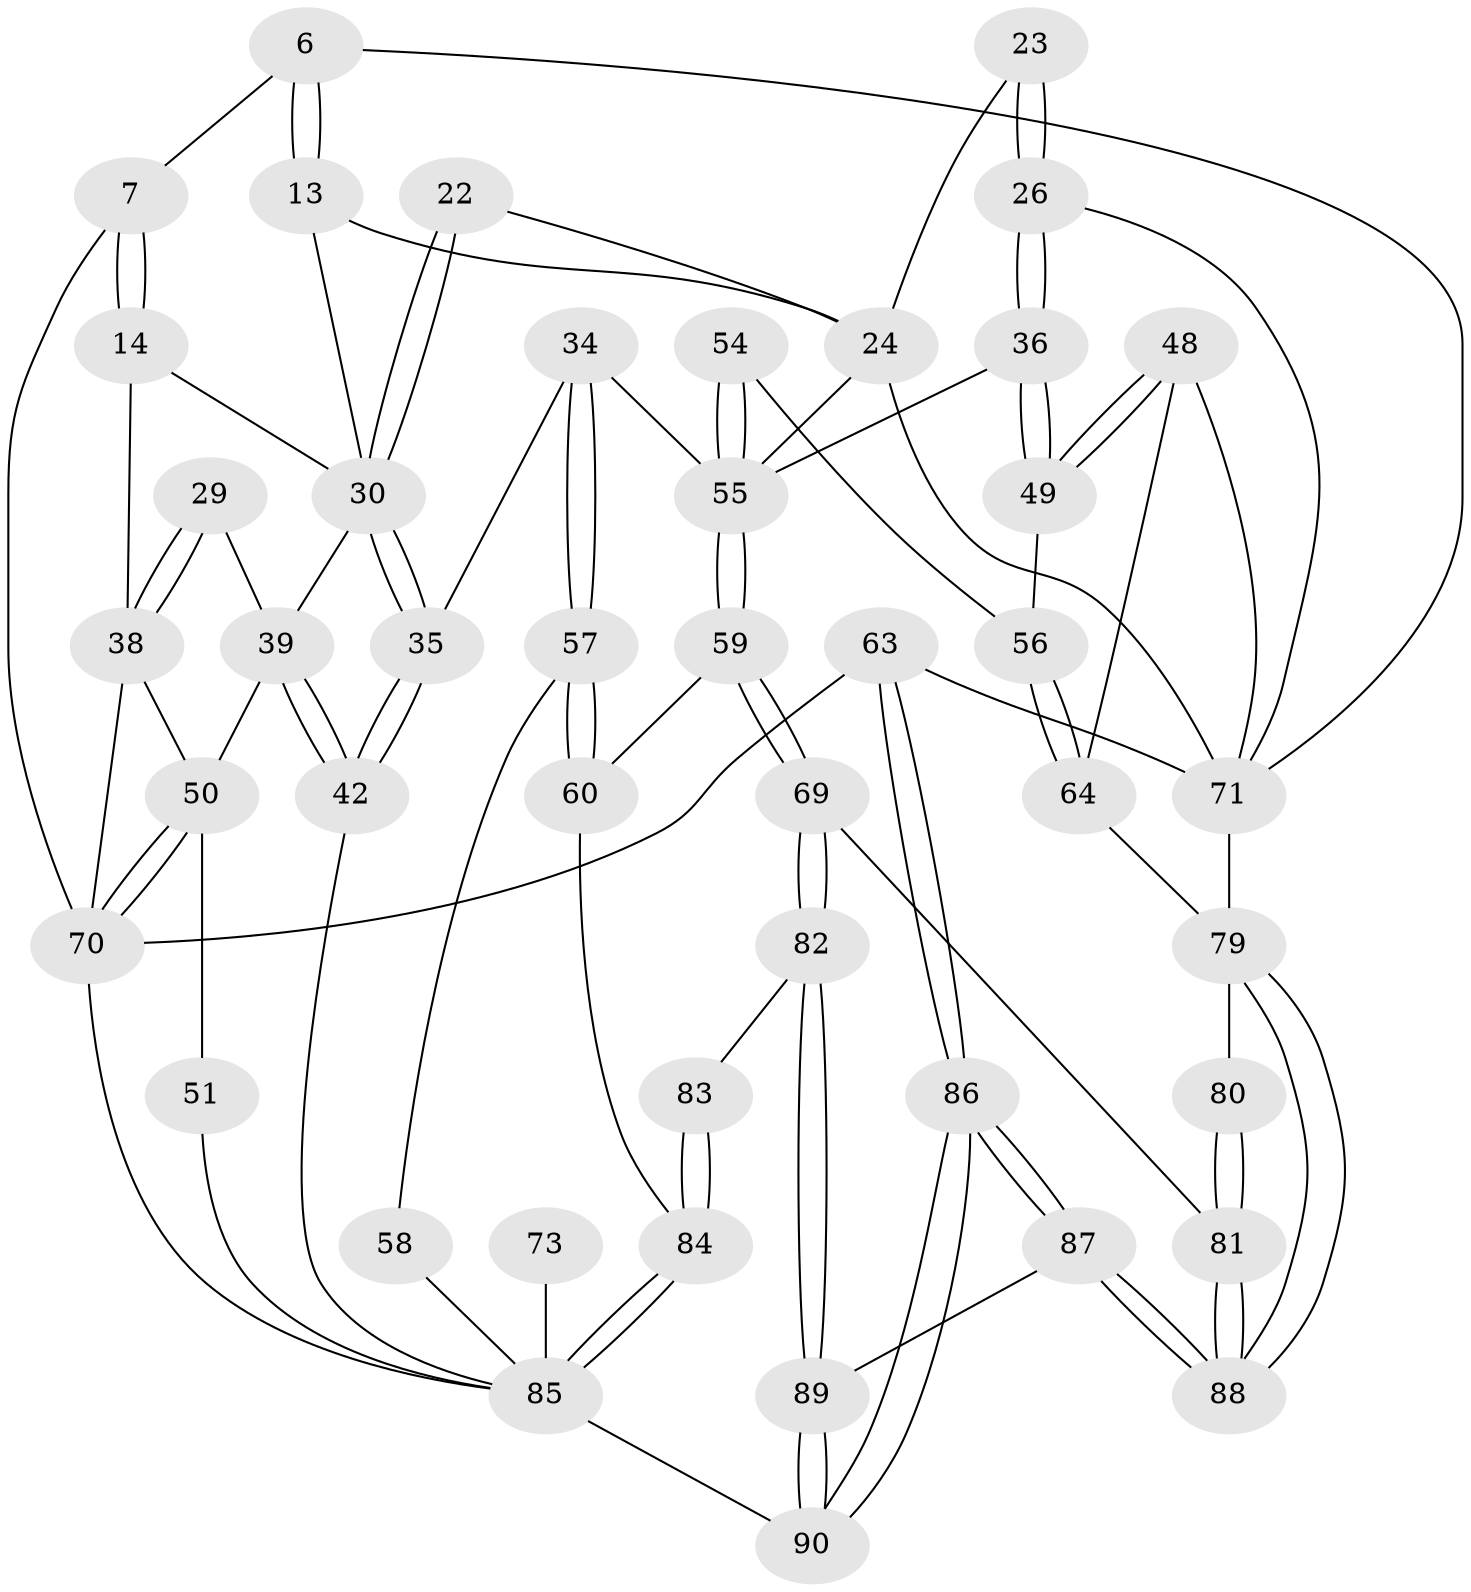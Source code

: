 // original degree distribution, {3: 0.022222222222222223, 6: 0.2111111111111111, 4: 0.23333333333333334, 5: 0.5333333333333333}
// Generated by graph-tools (version 1.1) at 2025/01/03/09/25 05:01:55]
// undirected, 45 vertices, 102 edges
graph export_dot {
graph [start="1"]
  node [color=gray90,style=filled];
  6 [pos="+0.46537787791048885+0.11743078352113884"];
  7 [pos="+0.340743323736855+0.07433407734108716",super="+4"];
  13 [pos="+0.5182283520694462+0.16653081416826268"];
  14 [pos="+0.33847316147073836+0.07868913801381852"];
  22 [pos="+0.44243724959579794+0.4066674444788887"];
  23 [pos="+0.7468326330015188+0.25568968224306465",super="+20"];
  24 [pos="+0.6050779566704327+0.34033402644096433",super="+21+11"];
  26 [pos="+0.9150539115685508+0.43436796820192325",super="+25"];
  29 [pos="+0.15961467640932137+0.33094591287023445"];
  30 [pos="+0.4132287814289732+0.4475531034526001",super="+27+18"];
  34 [pos="+0.5395403848489876+0.5593601578124513"];
  35 [pos="+0.4051998044862662+0.46446361791385465"];
  36 [pos="+0.8960688292051657+0.45451471282916167"];
  38 [pos="+0+0.5003016267476689",super="+16"];
  39 [pos="+0.23193685830190278+0.4138412134952021",super="+28"];
  42 [pos="+0.3276858942801592+0.5034459841937409"];
  48 [pos="+1+0.6980077435493656"];
  49 [pos="+0.9147793464896833+0.6384179539737527"];
  50 [pos="+0+0.5546646995996941",super="+41"];
  51 [pos="+0+0.5891390454448673",super="+45"];
  54 [pos="+0.7520942043489126+0.6108453255184486"];
  55 [pos="+0.6953022005757205+0.7160728098387565",super="+33+37"];
  56 [pos="+0.8817259225185891+0.6996228267457703"];
  57 [pos="+0.5025950776031775+0.7290898790057285"];
  58 [pos="+0.33229636307472227+0.7176380136693034"];
  59 [pos="+0.6871782905632403+0.7815592364938599"];
  60 [pos="+0.5361963134823067+0.7589765213746675"];
  63 [pos="+1+1",super="+2"];
  64 [pos="+0.8796700088177553+0.726395416061405"];
  69 [pos="+0.7035167366298646+0.8048955494095152"];
  70 [pos="+0+1",super="+3"];
  71 [pos="+0.9820048841951303+0.8078214549011907",super="+47+31+9+10"];
  73 [pos="+0.20294338262485764+1"];
  79 [pos="+0.9371030387187261+0.9163523070135232",super="+78"];
  80 [pos="+0.8694480245494389+0.8555085150841126",super="+67"];
  81 [pos="+0.8771055772384218+1",super="+68"];
  82 [pos="+0.6627806005766312+0.8797745355722202"];
  83 [pos="+0.5385488558005064+0.9253632111267917"];
  84 [pos="+0.5121200779838966+1",super="+76+75"];
  85 [pos="+0.5050691559624837+1",super="+74+52+44+77"];
  86 [pos="+0.9946779346158895+1"];
  87 [pos="+0.9287567498390118+1"];
  88 [pos="+0.9269264302251106+1"];
  89 [pos="+0.6607377022439103+0.9209290514286074"];
  90 [pos="+0.5794839995974848+1"];
  6 -- 7;
  6 -- 13;
  6 -- 13;
  6 -- 71;
  7 -- 14;
  7 -- 14;
  7 -- 70;
  13 -- 30;
  13 -- 24;
  14 -- 30;
  14 -- 38;
  22 -- 30 [weight=2];
  22 -- 30;
  22 -- 24;
  23 -- 24 [weight=2];
  23 -- 26 [weight=2];
  23 -- 26;
  24 -- 71;
  24 -- 55;
  26 -- 36;
  26 -- 36;
  26 -- 71 [weight=2];
  29 -- 38 [weight=2];
  29 -- 38;
  29 -- 39;
  30 -- 35;
  30 -- 35;
  30 -- 39;
  34 -- 35;
  34 -- 57;
  34 -- 57;
  34 -- 55;
  35 -- 42;
  35 -- 42;
  36 -- 49;
  36 -- 49;
  36 -- 55;
  38 -- 70;
  38 -- 50;
  39 -- 42;
  39 -- 42;
  39 -- 50;
  42 -- 85;
  48 -- 49;
  48 -- 49;
  48 -- 64;
  48 -- 71;
  49 -- 56;
  50 -- 51 [weight=2];
  50 -- 70;
  50 -- 70;
  51 -- 85 [weight=2];
  54 -- 55 [weight=2];
  54 -- 55;
  54 -- 56;
  55 -- 59;
  55 -- 59;
  56 -- 64;
  56 -- 64;
  57 -- 58;
  57 -- 60;
  57 -- 60;
  58 -- 85 [weight=2];
  59 -- 60;
  59 -- 69;
  59 -- 69;
  60 -- 84;
  63 -- 86;
  63 -- 86;
  63 -- 70 [weight=2];
  63 -- 71 [weight=3];
  64 -- 79;
  69 -- 82;
  69 -- 82;
  69 -- 81;
  70 -- 85;
  71 -- 79 [weight=2];
  73 -- 85 [weight=3];
  79 -- 80 [weight=2];
  79 -- 88;
  79 -- 88;
  80 -- 81 [weight=2];
  80 -- 81;
  81 -- 88;
  81 -- 88;
  82 -- 83;
  82 -- 89;
  82 -- 89;
  83 -- 84 [weight=2];
  83 -- 84;
  84 -- 85 [weight=2];
  84 -- 85;
  85 -- 90;
  86 -- 87;
  86 -- 87;
  86 -- 90;
  86 -- 90;
  87 -- 88;
  87 -- 88;
  87 -- 89;
  89 -- 90;
  89 -- 90;
}

